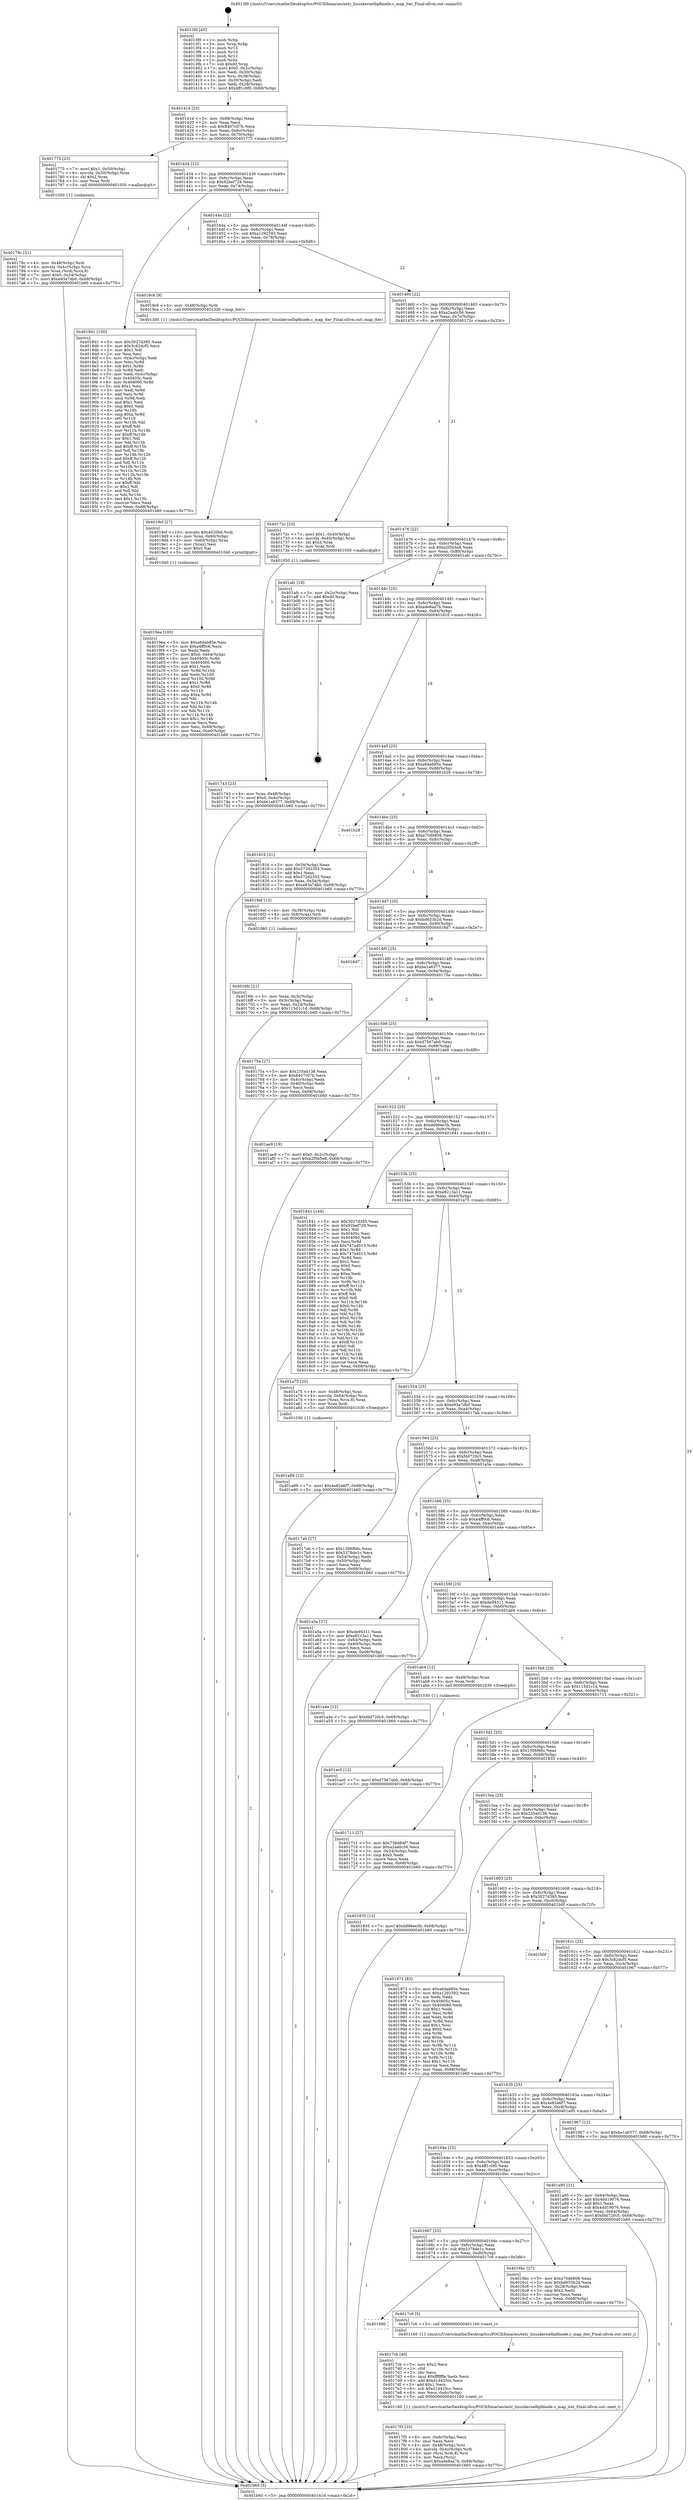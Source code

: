 digraph "0x4013f0" {
  label = "0x4013f0 (/mnt/c/Users/mathe/Desktop/tcc/POCII/binaries/extr_linuxkernelbpfinode.c_map_iter_Final-ollvm.out::main(0))"
  labelloc = "t"
  node[shape=record]

  Entry [label="",width=0.3,height=0.3,shape=circle,fillcolor=black,style=filled]
  "0x40141d" [label="{
     0x40141d [23]\l
     | [instrs]\l
     &nbsp;&nbsp;0x40141d \<+3\>: mov -0x68(%rbp),%eax\l
     &nbsp;&nbsp;0x401420 \<+2\>: mov %eax,%ecx\l
     &nbsp;&nbsp;0x401422 \<+6\>: sub $0x8407c07b,%ecx\l
     &nbsp;&nbsp;0x401428 \<+3\>: mov %eax,-0x6c(%rbp)\l
     &nbsp;&nbsp;0x40142b \<+3\>: mov %ecx,-0x70(%rbp)\l
     &nbsp;&nbsp;0x40142e \<+6\>: je 0000000000401775 \<main+0x385\>\l
  }"]
  "0x401775" [label="{
     0x401775 [23]\l
     | [instrs]\l
     &nbsp;&nbsp;0x401775 \<+7\>: movl $0x1,-0x50(%rbp)\l
     &nbsp;&nbsp;0x40177c \<+4\>: movslq -0x50(%rbp),%rax\l
     &nbsp;&nbsp;0x401780 \<+4\>: shl $0x2,%rax\l
     &nbsp;&nbsp;0x401784 \<+3\>: mov %rax,%rdi\l
     &nbsp;&nbsp;0x401787 \<+5\>: call 0000000000401050 \<malloc@plt\>\l
     | [calls]\l
     &nbsp;&nbsp;0x401050 \{1\} (unknown)\l
  }"]
  "0x401434" [label="{
     0x401434 [22]\l
     | [instrs]\l
     &nbsp;&nbsp;0x401434 \<+5\>: jmp 0000000000401439 \<main+0x49\>\l
     &nbsp;&nbsp;0x401439 \<+3\>: mov -0x6c(%rbp),%eax\l
     &nbsp;&nbsp;0x40143c \<+5\>: sub $0x92bef729,%eax\l
     &nbsp;&nbsp;0x401441 \<+3\>: mov %eax,-0x74(%rbp)\l
     &nbsp;&nbsp;0x401444 \<+6\>: je 00000000004018d1 \<main+0x4e1\>\l
  }"]
  Exit [label="",width=0.3,height=0.3,shape=circle,fillcolor=black,style=filled,peripheries=2]
  "0x4018d1" [label="{
     0x4018d1 [150]\l
     | [instrs]\l
     &nbsp;&nbsp;0x4018d1 \<+5\>: mov $0x3027d385,%eax\l
     &nbsp;&nbsp;0x4018d6 \<+5\>: mov $0x3c82dcf5,%ecx\l
     &nbsp;&nbsp;0x4018db \<+2\>: mov $0x1,%dl\l
     &nbsp;&nbsp;0x4018dd \<+2\>: xor %esi,%esi\l
     &nbsp;&nbsp;0x4018df \<+3\>: mov -0x4c(%rbp),%edi\l
     &nbsp;&nbsp;0x4018e2 \<+3\>: mov %esi,%r8d\l
     &nbsp;&nbsp;0x4018e5 \<+4\>: sub $0x1,%r8d\l
     &nbsp;&nbsp;0x4018e9 \<+3\>: sub %r8d,%edi\l
     &nbsp;&nbsp;0x4018ec \<+3\>: mov %edi,-0x4c(%rbp)\l
     &nbsp;&nbsp;0x4018ef \<+7\>: mov 0x40405c,%edi\l
     &nbsp;&nbsp;0x4018f6 \<+8\>: mov 0x404060,%r8d\l
     &nbsp;&nbsp;0x4018fe \<+3\>: sub $0x1,%esi\l
     &nbsp;&nbsp;0x401901 \<+3\>: mov %edi,%r9d\l
     &nbsp;&nbsp;0x401904 \<+3\>: add %esi,%r9d\l
     &nbsp;&nbsp;0x401907 \<+4\>: imul %r9d,%edi\l
     &nbsp;&nbsp;0x40190b \<+3\>: and $0x1,%edi\l
     &nbsp;&nbsp;0x40190e \<+3\>: cmp $0x0,%edi\l
     &nbsp;&nbsp;0x401911 \<+4\>: sete %r10b\l
     &nbsp;&nbsp;0x401915 \<+4\>: cmp $0xa,%r8d\l
     &nbsp;&nbsp;0x401919 \<+4\>: setl %r11b\l
     &nbsp;&nbsp;0x40191d \<+3\>: mov %r10b,%bl\l
     &nbsp;&nbsp;0x401920 \<+3\>: xor $0xff,%bl\l
     &nbsp;&nbsp;0x401923 \<+3\>: mov %r11b,%r14b\l
     &nbsp;&nbsp;0x401926 \<+4\>: xor $0xff,%r14b\l
     &nbsp;&nbsp;0x40192a \<+3\>: xor $0x1,%dl\l
     &nbsp;&nbsp;0x40192d \<+3\>: mov %bl,%r15b\l
     &nbsp;&nbsp;0x401930 \<+4\>: and $0xff,%r15b\l
     &nbsp;&nbsp;0x401934 \<+3\>: and %dl,%r10b\l
     &nbsp;&nbsp;0x401937 \<+3\>: mov %r14b,%r12b\l
     &nbsp;&nbsp;0x40193a \<+4\>: and $0xff,%r12b\l
     &nbsp;&nbsp;0x40193e \<+3\>: and %dl,%r11b\l
     &nbsp;&nbsp;0x401941 \<+3\>: or %r10b,%r15b\l
     &nbsp;&nbsp;0x401944 \<+3\>: or %r11b,%r12b\l
     &nbsp;&nbsp;0x401947 \<+3\>: xor %r12b,%r15b\l
     &nbsp;&nbsp;0x40194a \<+3\>: or %r14b,%bl\l
     &nbsp;&nbsp;0x40194d \<+3\>: xor $0xff,%bl\l
     &nbsp;&nbsp;0x401950 \<+3\>: or $0x1,%dl\l
     &nbsp;&nbsp;0x401953 \<+2\>: and %dl,%bl\l
     &nbsp;&nbsp;0x401955 \<+3\>: or %bl,%r15b\l
     &nbsp;&nbsp;0x401958 \<+4\>: test $0x1,%r15b\l
     &nbsp;&nbsp;0x40195c \<+3\>: cmovne %ecx,%eax\l
     &nbsp;&nbsp;0x40195f \<+3\>: mov %eax,-0x68(%rbp)\l
     &nbsp;&nbsp;0x401962 \<+5\>: jmp 0000000000401b60 \<main+0x770\>\l
  }"]
  "0x40144a" [label="{
     0x40144a [22]\l
     | [instrs]\l
     &nbsp;&nbsp;0x40144a \<+5\>: jmp 000000000040144f \<main+0x5f\>\l
     &nbsp;&nbsp;0x40144f \<+3\>: mov -0x6c(%rbp),%eax\l
     &nbsp;&nbsp;0x401452 \<+5\>: sub $0xa1292393,%eax\l
     &nbsp;&nbsp;0x401457 \<+3\>: mov %eax,-0x78(%rbp)\l
     &nbsp;&nbsp;0x40145a \<+6\>: je 00000000004019c6 \<main+0x5d6\>\l
  }"]
  "0x401ac0" [label="{
     0x401ac0 [12]\l
     | [instrs]\l
     &nbsp;&nbsp;0x401ac0 \<+7\>: movl $0xd7567ab0,-0x68(%rbp)\l
     &nbsp;&nbsp;0x401ac7 \<+5\>: jmp 0000000000401b60 \<main+0x770\>\l
  }"]
  "0x4019c6" [label="{
     0x4019c6 [9]\l
     | [instrs]\l
     &nbsp;&nbsp;0x4019c6 \<+4\>: mov -0x48(%rbp),%rdi\l
     &nbsp;&nbsp;0x4019ca \<+5\>: call 00000000004013d0 \<map_iter\>\l
     | [calls]\l
     &nbsp;&nbsp;0x4013d0 \{1\} (/mnt/c/Users/mathe/Desktop/tcc/POCII/binaries/extr_linuxkernelbpfinode.c_map_iter_Final-ollvm.out::map_iter)\l
  }"]
  "0x401460" [label="{
     0x401460 [22]\l
     | [instrs]\l
     &nbsp;&nbsp;0x401460 \<+5\>: jmp 0000000000401465 \<main+0x75\>\l
     &nbsp;&nbsp;0x401465 \<+3\>: mov -0x6c(%rbp),%eax\l
     &nbsp;&nbsp;0x401468 \<+5\>: sub $0xa2aa0c56,%eax\l
     &nbsp;&nbsp;0x40146d \<+3\>: mov %eax,-0x7c(%rbp)\l
     &nbsp;&nbsp;0x401470 \<+6\>: je 000000000040172c \<main+0x33c\>\l
  }"]
  "0x401a89" [label="{
     0x401a89 [12]\l
     | [instrs]\l
     &nbsp;&nbsp;0x401a89 \<+7\>: movl $0x4e82e6f7,-0x68(%rbp)\l
     &nbsp;&nbsp;0x401a90 \<+5\>: jmp 0000000000401b60 \<main+0x770\>\l
  }"]
  "0x40172c" [label="{
     0x40172c [23]\l
     | [instrs]\l
     &nbsp;&nbsp;0x40172c \<+7\>: movl $0x1,-0x40(%rbp)\l
     &nbsp;&nbsp;0x401733 \<+4\>: movslq -0x40(%rbp),%rax\l
     &nbsp;&nbsp;0x401737 \<+4\>: shl $0x3,%rax\l
     &nbsp;&nbsp;0x40173b \<+3\>: mov %rax,%rdi\l
     &nbsp;&nbsp;0x40173e \<+5\>: call 0000000000401050 \<malloc@plt\>\l
     | [calls]\l
     &nbsp;&nbsp;0x401050 \{1\} (unknown)\l
  }"]
  "0x401476" [label="{
     0x401476 [22]\l
     | [instrs]\l
     &nbsp;&nbsp;0x401476 \<+5\>: jmp 000000000040147b \<main+0x8b\>\l
     &nbsp;&nbsp;0x40147b \<+3\>: mov -0x6c(%rbp),%eax\l
     &nbsp;&nbsp;0x40147e \<+5\>: sub $0xa2f5b5e8,%eax\l
     &nbsp;&nbsp;0x401483 \<+3\>: mov %eax,-0x80(%rbp)\l
     &nbsp;&nbsp;0x401486 \<+6\>: je 0000000000401afc \<main+0x70c\>\l
  }"]
  "0x4019ea" [label="{
     0x4019ea [100]\l
     | [instrs]\l
     &nbsp;&nbsp;0x4019ea \<+5\>: mov $0xa6dab85e,%esi\l
     &nbsp;&nbsp;0x4019ef \<+5\>: mov $0xa4ff0c6,%ecx\l
     &nbsp;&nbsp;0x4019f4 \<+2\>: xor %edx,%edx\l
     &nbsp;&nbsp;0x4019f6 \<+7\>: movl $0x0,-0x64(%rbp)\l
     &nbsp;&nbsp;0x4019fd \<+8\>: mov 0x40405c,%r8d\l
     &nbsp;&nbsp;0x401a05 \<+8\>: mov 0x404060,%r9d\l
     &nbsp;&nbsp;0x401a0d \<+3\>: sub $0x1,%edx\l
     &nbsp;&nbsp;0x401a10 \<+3\>: mov %r8d,%r10d\l
     &nbsp;&nbsp;0x401a13 \<+3\>: add %edx,%r10d\l
     &nbsp;&nbsp;0x401a16 \<+4\>: imul %r10d,%r8d\l
     &nbsp;&nbsp;0x401a1a \<+4\>: and $0x1,%r8d\l
     &nbsp;&nbsp;0x401a1e \<+4\>: cmp $0x0,%r8d\l
     &nbsp;&nbsp;0x401a22 \<+4\>: sete %r11b\l
     &nbsp;&nbsp;0x401a26 \<+4\>: cmp $0xa,%r9d\l
     &nbsp;&nbsp;0x401a2a \<+3\>: setl %bl\l
     &nbsp;&nbsp;0x401a2d \<+3\>: mov %r11b,%r14b\l
     &nbsp;&nbsp;0x401a30 \<+3\>: and %bl,%r14b\l
     &nbsp;&nbsp;0x401a33 \<+3\>: xor %bl,%r11b\l
     &nbsp;&nbsp;0x401a36 \<+3\>: or %r11b,%r14b\l
     &nbsp;&nbsp;0x401a39 \<+4\>: test $0x1,%r14b\l
     &nbsp;&nbsp;0x401a3d \<+3\>: cmovne %ecx,%esi\l
     &nbsp;&nbsp;0x401a40 \<+3\>: mov %esi,-0x68(%rbp)\l
     &nbsp;&nbsp;0x401a43 \<+6\>: mov %eax,-0xe0(%rbp)\l
     &nbsp;&nbsp;0x401a49 \<+5\>: jmp 0000000000401b60 \<main+0x770\>\l
  }"]
  "0x401afc" [label="{
     0x401afc [19]\l
     | [instrs]\l
     &nbsp;&nbsp;0x401afc \<+3\>: mov -0x2c(%rbp),%eax\l
     &nbsp;&nbsp;0x401aff \<+7\>: add $0xd0,%rsp\l
     &nbsp;&nbsp;0x401b06 \<+1\>: pop %rbx\l
     &nbsp;&nbsp;0x401b07 \<+2\>: pop %r12\l
     &nbsp;&nbsp;0x401b09 \<+2\>: pop %r14\l
     &nbsp;&nbsp;0x401b0b \<+2\>: pop %r15\l
     &nbsp;&nbsp;0x401b0d \<+1\>: pop %rbp\l
     &nbsp;&nbsp;0x401b0e \<+1\>: ret\l
  }"]
  "0x40148c" [label="{
     0x40148c [25]\l
     | [instrs]\l
     &nbsp;&nbsp;0x40148c \<+5\>: jmp 0000000000401491 \<main+0xa1\>\l
     &nbsp;&nbsp;0x401491 \<+3\>: mov -0x6c(%rbp),%eax\l
     &nbsp;&nbsp;0x401494 \<+5\>: sub $0xa4e8aa7b,%eax\l
     &nbsp;&nbsp;0x401499 \<+6\>: mov %eax,-0x84(%rbp)\l
     &nbsp;&nbsp;0x40149f \<+6\>: je 0000000000401816 \<main+0x426\>\l
  }"]
  "0x4019cf" [label="{
     0x4019cf [27]\l
     | [instrs]\l
     &nbsp;&nbsp;0x4019cf \<+10\>: movabs $0x4020b6,%rdi\l
     &nbsp;&nbsp;0x4019d9 \<+4\>: mov %rax,-0x60(%rbp)\l
     &nbsp;&nbsp;0x4019dd \<+4\>: mov -0x60(%rbp),%rax\l
     &nbsp;&nbsp;0x4019e1 \<+2\>: mov (%rax),%esi\l
     &nbsp;&nbsp;0x4019e3 \<+2\>: mov $0x0,%al\l
     &nbsp;&nbsp;0x4019e5 \<+5\>: call 0000000000401040 \<printf@plt\>\l
     | [calls]\l
     &nbsp;&nbsp;0x401040 \{1\} (unknown)\l
  }"]
  "0x401816" [label="{
     0x401816 [31]\l
     | [instrs]\l
     &nbsp;&nbsp;0x401816 \<+3\>: mov -0x54(%rbp),%eax\l
     &nbsp;&nbsp;0x401819 \<+5\>: add $0x572d2355,%eax\l
     &nbsp;&nbsp;0x40181e \<+3\>: add $0x1,%eax\l
     &nbsp;&nbsp;0x401821 \<+5\>: sub $0x572d2355,%eax\l
     &nbsp;&nbsp;0x401826 \<+3\>: mov %eax,-0x54(%rbp)\l
     &nbsp;&nbsp;0x401829 \<+7\>: movl $0xe93a7db0,-0x68(%rbp)\l
     &nbsp;&nbsp;0x401830 \<+5\>: jmp 0000000000401b60 \<main+0x770\>\l
  }"]
  "0x4014a5" [label="{
     0x4014a5 [25]\l
     | [instrs]\l
     &nbsp;&nbsp;0x4014a5 \<+5\>: jmp 00000000004014aa \<main+0xba\>\l
     &nbsp;&nbsp;0x4014aa \<+3\>: mov -0x6c(%rbp),%eax\l
     &nbsp;&nbsp;0x4014ad \<+5\>: sub $0xa6dab85e,%eax\l
     &nbsp;&nbsp;0x4014b2 \<+6\>: mov %eax,-0x88(%rbp)\l
     &nbsp;&nbsp;0x4014b8 \<+6\>: je 0000000000401b28 \<main+0x738\>\l
  }"]
  "0x4017f3" [label="{
     0x4017f3 [35]\l
     | [instrs]\l
     &nbsp;&nbsp;0x4017f3 \<+6\>: mov -0xdc(%rbp),%ecx\l
     &nbsp;&nbsp;0x4017f9 \<+3\>: imul %eax,%ecx\l
     &nbsp;&nbsp;0x4017fc \<+4\>: mov -0x48(%rbp),%rsi\l
     &nbsp;&nbsp;0x401800 \<+4\>: movslq -0x4c(%rbp),%rdi\l
     &nbsp;&nbsp;0x401804 \<+4\>: mov (%rsi,%rdi,8),%rsi\l
     &nbsp;&nbsp;0x401808 \<+2\>: mov %ecx,(%rsi)\l
     &nbsp;&nbsp;0x40180a \<+7\>: movl $0xa4e8aa7b,-0x68(%rbp)\l
     &nbsp;&nbsp;0x401811 \<+5\>: jmp 0000000000401b60 \<main+0x770\>\l
  }"]
  "0x401b28" [label="{
     0x401b28\l
  }", style=dashed]
  "0x4014be" [label="{
     0x4014be [25]\l
     | [instrs]\l
     &nbsp;&nbsp;0x4014be \<+5\>: jmp 00000000004014c3 \<main+0xd3\>\l
     &nbsp;&nbsp;0x4014c3 \<+3\>: mov -0x6c(%rbp),%eax\l
     &nbsp;&nbsp;0x4014c6 \<+5\>: sub $0xa70d6808,%eax\l
     &nbsp;&nbsp;0x4014cb \<+6\>: mov %eax,-0x8c(%rbp)\l
     &nbsp;&nbsp;0x4014d1 \<+6\>: je 00000000004016ef \<main+0x2ff\>\l
  }"]
  "0x4017cb" [label="{
     0x4017cb [40]\l
     | [instrs]\l
     &nbsp;&nbsp;0x4017cb \<+5\>: mov $0x2,%ecx\l
     &nbsp;&nbsp;0x4017d0 \<+1\>: cltd\l
     &nbsp;&nbsp;0x4017d1 \<+2\>: idiv %ecx\l
     &nbsp;&nbsp;0x4017d3 \<+6\>: imul $0xfffffffe,%edx,%ecx\l
     &nbsp;&nbsp;0x4017d9 \<+6\>: add $0xd1d433cc,%ecx\l
     &nbsp;&nbsp;0x4017df \<+3\>: add $0x1,%ecx\l
     &nbsp;&nbsp;0x4017e2 \<+6\>: sub $0xd1d433cc,%ecx\l
     &nbsp;&nbsp;0x4017e8 \<+6\>: mov %ecx,-0xdc(%rbp)\l
     &nbsp;&nbsp;0x4017ee \<+5\>: call 0000000000401160 \<next_i\>\l
     | [calls]\l
     &nbsp;&nbsp;0x401160 \{1\} (/mnt/c/Users/mathe/Desktop/tcc/POCII/binaries/extr_linuxkernelbpfinode.c_map_iter_Final-ollvm.out::next_i)\l
  }"]
  "0x4016ef" [label="{
     0x4016ef [13]\l
     | [instrs]\l
     &nbsp;&nbsp;0x4016ef \<+4\>: mov -0x38(%rbp),%rax\l
     &nbsp;&nbsp;0x4016f3 \<+4\>: mov 0x8(%rax),%rdi\l
     &nbsp;&nbsp;0x4016f7 \<+5\>: call 0000000000401060 \<atoi@plt\>\l
     | [calls]\l
     &nbsp;&nbsp;0x401060 \{1\} (unknown)\l
  }"]
  "0x4014d7" [label="{
     0x4014d7 [25]\l
     | [instrs]\l
     &nbsp;&nbsp;0x4014d7 \<+5\>: jmp 00000000004014dc \<main+0xec\>\l
     &nbsp;&nbsp;0x4014dc \<+3\>: mov -0x6c(%rbp),%eax\l
     &nbsp;&nbsp;0x4014df \<+5\>: sub $0xbd653b2d,%eax\l
     &nbsp;&nbsp;0x4014e4 \<+6\>: mov %eax,-0x90(%rbp)\l
     &nbsp;&nbsp;0x4014ea \<+6\>: je 00000000004016d7 \<main+0x2e7\>\l
  }"]
  "0x401680" [label="{
     0x401680\l
  }", style=dashed]
  "0x4016d7" [label="{
     0x4016d7\l
  }", style=dashed]
  "0x4014f0" [label="{
     0x4014f0 [25]\l
     | [instrs]\l
     &nbsp;&nbsp;0x4014f0 \<+5\>: jmp 00000000004014f5 \<main+0x105\>\l
     &nbsp;&nbsp;0x4014f5 \<+3\>: mov -0x6c(%rbp),%eax\l
     &nbsp;&nbsp;0x4014f8 \<+5\>: sub $0xbe1a6377,%eax\l
     &nbsp;&nbsp;0x4014fd \<+6\>: mov %eax,-0x94(%rbp)\l
     &nbsp;&nbsp;0x401503 \<+6\>: je 000000000040175a \<main+0x36a\>\l
  }"]
  "0x4017c6" [label="{
     0x4017c6 [5]\l
     | [instrs]\l
     &nbsp;&nbsp;0x4017c6 \<+5\>: call 0000000000401160 \<next_i\>\l
     | [calls]\l
     &nbsp;&nbsp;0x401160 \{1\} (/mnt/c/Users/mathe/Desktop/tcc/POCII/binaries/extr_linuxkernelbpfinode.c_map_iter_Final-ollvm.out::next_i)\l
  }"]
  "0x40175a" [label="{
     0x40175a [27]\l
     | [instrs]\l
     &nbsp;&nbsp;0x40175a \<+5\>: mov $0x235a0138,%eax\l
     &nbsp;&nbsp;0x40175f \<+5\>: mov $0x8407c07b,%ecx\l
     &nbsp;&nbsp;0x401764 \<+3\>: mov -0x4c(%rbp),%edx\l
     &nbsp;&nbsp;0x401767 \<+3\>: cmp -0x40(%rbp),%edx\l
     &nbsp;&nbsp;0x40176a \<+3\>: cmovl %ecx,%eax\l
     &nbsp;&nbsp;0x40176d \<+3\>: mov %eax,-0x68(%rbp)\l
     &nbsp;&nbsp;0x401770 \<+5\>: jmp 0000000000401b60 \<main+0x770\>\l
  }"]
  "0x401509" [label="{
     0x401509 [25]\l
     | [instrs]\l
     &nbsp;&nbsp;0x401509 \<+5\>: jmp 000000000040150e \<main+0x11e\>\l
     &nbsp;&nbsp;0x40150e \<+3\>: mov -0x6c(%rbp),%eax\l
     &nbsp;&nbsp;0x401511 \<+5\>: sub $0xd7567ab0,%eax\l
     &nbsp;&nbsp;0x401516 \<+6\>: mov %eax,-0x98(%rbp)\l
     &nbsp;&nbsp;0x40151c \<+6\>: je 0000000000401ae9 \<main+0x6f9\>\l
  }"]
  "0x40178c" [label="{
     0x40178c [31]\l
     | [instrs]\l
     &nbsp;&nbsp;0x40178c \<+4\>: mov -0x48(%rbp),%rdi\l
     &nbsp;&nbsp;0x401790 \<+4\>: movslq -0x4c(%rbp),%rcx\l
     &nbsp;&nbsp;0x401794 \<+4\>: mov %rax,(%rdi,%rcx,8)\l
     &nbsp;&nbsp;0x401798 \<+7\>: movl $0x0,-0x54(%rbp)\l
     &nbsp;&nbsp;0x40179f \<+7\>: movl $0xe93a7db0,-0x68(%rbp)\l
     &nbsp;&nbsp;0x4017a6 \<+5\>: jmp 0000000000401b60 \<main+0x770\>\l
  }"]
  "0x401ae9" [label="{
     0x401ae9 [19]\l
     | [instrs]\l
     &nbsp;&nbsp;0x401ae9 \<+7\>: movl $0x0,-0x2c(%rbp)\l
     &nbsp;&nbsp;0x401af0 \<+7\>: movl $0xa2f5b5e8,-0x68(%rbp)\l
     &nbsp;&nbsp;0x401af7 \<+5\>: jmp 0000000000401b60 \<main+0x770\>\l
  }"]
  "0x401522" [label="{
     0x401522 [25]\l
     | [instrs]\l
     &nbsp;&nbsp;0x401522 \<+5\>: jmp 0000000000401527 \<main+0x137\>\l
     &nbsp;&nbsp;0x401527 \<+3\>: mov -0x6c(%rbp),%eax\l
     &nbsp;&nbsp;0x40152a \<+5\>: sub $0xdd96ee3b,%eax\l
     &nbsp;&nbsp;0x40152f \<+6\>: mov %eax,-0x9c(%rbp)\l
     &nbsp;&nbsp;0x401535 \<+6\>: je 0000000000401841 \<main+0x451\>\l
  }"]
  "0x401743" [label="{
     0x401743 [23]\l
     | [instrs]\l
     &nbsp;&nbsp;0x401743 \<+4\>: mov %rax,-0x48(%rbp)\l
     &nbsp;&nbsp;0x401747 \<+7\>: movl $0x0,-0x4c(%rbp)\l
     &nbsp;&nbsp;0x40174e \<+7\>: movl $0xbe1a6377,-0x68(%rbp)\l
     &nbsp;&nbsp;0x401755 \<+5\>: jmp 0000000000401b60 \<main+0x770\>\l
  }"]
  "0x401841" [label="{
     0x401841 [144]\l
     | [instrs]\l
     &nbsp;&nbsp;0x401841 \<+5\>: mov $0x3027d385,%eax\l
     &nbsp;&nbsp;0x401846 \<+5\>: mov $0x92bef729,%ecx\l
     &nbsp;&nbsp;0x40184b \<+2\>: mov $0x1,%dl\l
     &nbsp;&nbsp;0x40184d \<+7\>: mov 0x40405c,%esi\l
     &nbsp;&nbsp;0x401854 \<+7\>: mov 0x404060,%edi\l
     &nbsp;&nbsp;0x40185b \<+3\>: mov %esi,%r8d\l
     &nbsp;&nbsp;0x40185e \<+7\>: add $0x747a4013,%r8d\l
     &nbsp;&nbsp;0x401865 \<+4\>: sub $0x1,%r8d\l
     &nbsp;&nbsp;0x401869 \<+7\>: sub $0x747a4013,%r8d\l
     &nbsp;&nbsp;0x401870 \<+4\>: imul %r8d,%esi\l
     &nbsp;&nbsp;0x401874 \<+3\>: and $0x1,%esi\l
     &nbsp;&nbsp;0x401877 \<+3\>: cmp $0x0,%esi\l
     &nbsp;&nbsp;0x40187a \<+4\>: sete %r9b\l
     &nbsp;&nbsp;0x40187e \<+3\>: cmp $0xa,%edi\l
     &nbsp;&nbsp;0x401881 \<+4\>: setl %r10b\l
     &nbsp;&nbsp;0x401885 \<+3\>: mov %r9b,%r11b\l
     &nbsp;&nbsp;0x401888 \<+4\>: xor $0xff,%r11b\l
     &nbsp;&nbsp;0x40188c \<+3\>: mov %r10b,%bl\l
     &nbsp;&nbsp;0x40188f \<+3\>: xor $0xff,%bl\l
     &nbsp;&nbsp;0x401892 \<+3\>: xor $0x0,%dl\l
     &nbsp;&nbsp;0x401895 \<+3\>: mov %r11b,%r14b\l
     &nbsp;&nbsp;0x401898 \<+4\>: and $0x0,%r14b\l
     &nbsp;&nbsp;0x40189c \<+3\>: and %dl,%r9b\l
     &nbsp;&nbsp;0x40189f \<+3\>: mov %bl,%r15b\l
     &nbsp;&nbsp;0x4018a2 \<+4\>: and $0x0,%r15b\l
     &nbsp;&nbsp;0x4018a6 \<+3\>: and %dl,%r10b\l
     &nbsp;&nbsp;0x4018a9 \<+3\>: or %r9b,%r14b\l
     &nbsp;&nbsp;0x4018ac \<+3\>: or %r10b,%r15b\l
     &nbsp;&nbsp;0x4018af \<+3\>: xor %r15b,%r14b\l
     &nbsp;&nbsp;0x4018b2 \<+3\>: or %bl,%r11b\l
     &nbsp;&nbsp;0x4018b5 \<+4\>: xor $0xff,%r11b\l
     &nbsp;&nbsp;0x4018b9 \<+3\>: or $0x0,%dl\l
     &nbsp;&nbsp;0x4018bc \<+3\>: and %dl,%r11b\l
     &nbsp;&nbsp;0x4018bf \<+3\>: or %r11b,%r14b\l
     &nbsp;&nbsp;0x4018c2 \<+4\>: test $0x1,%r14b\l
     &nbsp;&nbsp;0x4018c6 \<+3\>: cmovne %ecx,%eax\l
     &nbsp;&nbsp;0x4018c9 \<+3\>: mov %eax,-0x68(%rbp)\l
     &nbsp;&nbsp;0x4018cc \<+5\>: jmp 0000000000401b60 \<main+0x770\>\l
  }"]
  "0x40153b" [label="{
     0x40153b [25]\l
     | [instrs]\l
     &nbsp;&nbsp;0x40153b \<+5\>: jmp 0000000000401540 \<main+0x150\>\l
     &nbsp;&nbsp;0x401540 \<+3\>: mov -0x6c(%rbp),%eax\l
     &nbsp;&nbsp;0x401543 \<+5\>: sub $0xe8213a11,%eax\l
     &nbsp;&nbsp;0x401548 \<+6\>: mov %eax,-0xa0(%rbp)\l
     &nbsp;&nbsp;0x40154e \<+6\>: je 0000000000401a75 \<main+0x685\>\l
  }"]
  "0x4016fc" [label="{
     0x4016fc [21]\l
     | [instrs]\l
     &nbsp;&nbsp;0x4016fc \<+3\>: mov %eax,-0x3c(%rbp)\l
     &nbsp;&nbsp;0x4016ff \<+3\>: mov -0x3c(%rbp),%eax\l
     &nbsp;&nbsp;0x401702 \<+3\>: mov %eax,-0x24(%rbp)\l
     &nbsp;&nbsp;0x401705 \<+7\>: movl $0x115d1c1d,-0x68(%rbp)\l
     &nbsp;&nbsp;0x40170c \<+5\>: jmp 0000000000401b60 \<main+0x770\>\l
  }"]
  "0x401a75" [label="{
     0x401a75 [20]\l
     | [instrs]\l
     &nbsp;&nbsp;0x401a75 \<+4\>: mov -0x48(%rbp),%rax\l
     &nbsp;&nbsp;0x401a79 \<+4\>: movslq -0x64(%rbp),%rcx\l
     &nbsp;&nbsp;0x401a7d \<+4\>: mov (%rax,%rcx,8),%rax\l
     &nbsp;&nbsp;0x401a81 \<+3\>: mov %rax,%rdi\l
     &nbsp;&nbsp;0x401a84 \<+5\>: call 0000000000401030 \<free@plt\>\l
     | [calls]\l
     &nbsp;&nbsp;0x401030 \{1\} (unknown)\l
  }"]
  "0x401554" [label="{
     0x401554 [25]\l
     | [instrs]\l
     &nbsp;&nbsp;0x401554 \<+5\>: jmp 0000000000401559 \<main+0x169\>\l
     &nbsp;&nbsp;0x401559 \<+3\>: mov -0x6c(%rbp),%eax\l
     &nbsp;&nbsp;0x40155c \<+5\>: sub $0xe93a7db0,%eax\l
     &nbsp;&nbsp;0x401561 \<+6\>: mov %eax,-0xa4(%rbp)\l
     &nbsp;&nbsp;0x401567 \<+6\>: je 00000000004017ab \<main+0x3bb\>\l
  }"]
  "0x4013f0" [label="{
     0x4013f0 [45]\l
     | [instrs]\l
     &nbsp;&nbsp;0x4013f0 \<+1\>: push %rbp\l
     &nbsp;&nbsp;0x4013f1 \<+3\>: mov %rsp,%rbp\l
     &nbsp;&nbsp;0x4013f4 \<+2\>: push %r15\l
     &nbsp;&nbsp;0x4013f6 \<+2\>: push %r14\l
     &nbsp;&nbsp;0x4013f8 \<+2\>: push %r12\l
     &nbsp;&nbsp;0x4013fa \<+1\>: push %rbx\l
     &nbsp;&nbsp;0x4013fb \<+7\>: sub $0xd0,%rsp\l
     &nbsp;&nbsp;0x401402 \<+7\>: movl $0x0,-0x2c(%rbp)\l
     &nbsp;&nbsp;0x401409 \<+3\>: mov %edi,-0x30(%rbp)\l
     &nbsp;&nbsp;0x40140c \<+4\>: mov %rsi,-0x38(%rbp)\l
     &nbsp;&nbsp;0x401410 \<+3\>: mov -0x30(%rbp),%edi\l
     &nbsp;&nbsp;0x401413 \<+3\>: mov %edi,-0x28(%rbp)\l
     &nbsp;&nbsp;0x401416 \<+7\>: movl $0x4ff1c0f0,-0x68(%rbp)\l
  }"]
  "0x4017ab" [label="{
     0x4017ab [27]\l
     | [instrs]\l
     &nbsp;&nbsp;0x4017ab \<+5\>: mov $0x1306f66c,%eax\l
     &nbsp;&nbsp;0x4017b0 \<+5\>: mov $0x5378de1c,%ecx\l
     &nbsp;&nbsp;0x4017b5 \<+3\>: mov -0x54(%rbp),%edx\l
     &nbsp;&nbsp;0x4017b8 \<+3\>: cmp -0x50(%rbp),%edx\l
     &nbsp;&nbsp;0x4017bb \<+3\>: cmovl %ecx,%eax\l
     &nbsp;&nbsp;0x4017be \<+3\>: mov %eax,-0x68(%rbp)\l
     &nbsp;&nbsp;0x4017c1 \<+5\>: jmp 0000000000401b60 \<main+0x770\>\l
  }"]
  "0x40156d" [label="{
     0x40156d [25]\l
     | [instrs]\l
     &nbsp;&nbsp;0x40156d \<+5\>: jmp 0000000000401572 \<main+0x182\>\l
     &nbsp;&nbsp;0x401572 \<+3\>: mov -0x6c(%rbp),%eax\l
     &nbsp;&nbsp;0x401575 \<+5\>: sub $0xfdd720c5,%eax\l
     &nbsp;&nbsp;0x40157a \<+6\>: mov %eax,-0xa8(%rbp)\l
     &nbsp;&nbsp;0x401580 \<+6\>: je 0000000000401a5a \<main+0x66a\>\l
  }"]
  "0x401b60" [label="{
     0x401b60 [5]\l
     | [instrs]\l
     &nbsp;&nbsp;0x401b60 \<+5\>: jmp 000000000040141d \<main+0x2d\>\l
  }"]
  "0x401a5a" [label="{
     0x401a5a [27]\l
     | [instrs]\l
     &nbsp;&nbsp;0x401a5a \<+5\>: mov $0xde94311,%eax\l
     &nbsp;&nbsp;0x401a5f \<+5\>: mov $0xe8213a11,%ecx\l
     &nbsp;&nbsp;0x401a64 \<+3\>: mov -0x64(%rbp),%edx\l
     &nbsp;&nbsp;0x401a67 \<+3\>: cmp -0x40(%rbp),%edx\l
     &nbsp;&nbsp;0x401a6a \<+3\>: cmovl %ecx,%eax\l
     &nbsp;&nbsp;0x401a6d \<+3\>: mov %eax,-0x68(%rbp)\l
     &nbsp;&nbsp;0x401a70 \<+5\>: jmp 0000000000401b60 \<main+0x770\>\l
  }"]
  "0x401586" [label="{
     0x401586 [25]\l
     | [instrs]\l
     &nbsp;&nbsp;0x401586 \<+5\>: jmp 000000000040158b \<main+0x19b\>\l
     &nbsp;&nbsp;0x40158b \<+3\>: mov -0x6c(%rbp),%eax\l
     &nbsp;&nbsp;0x40158e \<+5\>: sub $0xa4ff0c6,%eax\l
     &nbsp;&nbsp;0x401593 \<+6\>: mov %eax,-0xac(%rbp)\l
     &nbsp;&nbsp;0x401599 \<+6\>: je 0000000000401a4e \<main+0x65e\>\l
  }"]
  "0x401667" [label="{
     0x401667 [25]\l
     | [instrs]\l
     &nbsp;&nbsp;0x401667 \<+5\>: jmp 000000000040166c \<main+0x27c\>\l
     &nbsp;&nbsp;0x40166c \<+3\>: mov -0x6c(%rbp),%eax\l
     &nbsp;&nbsp;0x40166f \<+5\>: sub $0x5378de1c,%eax\l
     &nbsp;&nbsp;0x401674 \<+6\>: mov %eax,-0xd0(%rbp)\l
     &nbsp;&nbsp;0x40167a \<+6\>: je 00000000004017c6 \<main+0x3d6\>\l
  }"]
  "0x401a4e" [label="{
     0x401a4e [12]\l
     | [instrs]\l
     &nbsp;&nbsp;0x401a4e \<+7\>: movl $0xfdd720c5,-0x68(%rbp)\l
     &nbsp;&nbsp;0x401a55 \<+5\>: jmp 0000000000401b60 \<main+0x770\>\l
  }"]
  "0x40159f" [label="{
     0x40159f [25]\l
     | [instrs]\l
     &nbsp;&nbsp;0x40159f \<+5\>: jmp 00000000004015a4 \<main+0x1b4\>\l
     &nbsp;&nbsp;0x4015a4 \<+3\>: mov -0x6c(%rbp),%eax\l
     &nbsp;&nbsp;0x4015a7 \<+5\>: sub $0xde94311,%eax\l
     &nbsp;&nbsp;0x4015ac \<+6\>: mov %eax,-0xb0(%rbp)\l
     &nbsp;&nbsp;0x4015b2 \<+6\>: je 0000000000401ab4 \<main+0x6c4\>\l
  }"]
  "0x4016bc" [label="{
     0x4016bc [27]\l
     | [instrs]\l
     &nbsp;&nbsp;0x4016bc \<+5\>: mov $0xa70d6808,%eax\l
     &nbsp;&nbsp;0x4016c1 \<+5\>: mov $0xbd653b2d,%ecx\l
     &nbsp;&nbsp;0x4016c6 \<+3\>: mov -0x28(%rbp),%edx\l
     &nbsp;&nbsp;0x4016c9 \<+3\>: cmp $0x2,%edx\l
     &nbsp;&nbsp;0x4016cc \<+3\>: cmovne %ecx,%eax\l
     &nbsp;&nbsp;0x4016cf \<+3\>: mov %eax,-0x68(%rbp)\l
     &nbsp;&nbsp;0x4016d2 \<+5\>: jmp 0000000000401b60 \<main+0x770\>\l
  }"]
  "0x401ab4" [label="{
     0x401ab4 [12]\l
     | [instrs]\l
     &nbsp;&nbsp;0x401ab4 \<+4\>: mov -0x48(%rbp),%rax\l
     &nbsp;&nbsp;0x401ab8 \<+3\>: mov %rax,%rdi\l
     &nbsp;&nbsp;0x401abb \<+5\>: call 0000000000401030 \<free@plt\>\l
     | [calls]\l
     &nbsp;&nbsp;0x401030 \{1\} (unknown)\l
  }"]
  "0x4015b8" [label="{
     0x4015b8 [25]\l
     | [instrs]\l
     &nbsp;&nbsp;0x4015b8 \<+5\>: jmp 00000000004015bd \<main+0x1cd\>\l
     &nbsp;&nbsp;0x4015bd \<+3\>: mov -0x6c(%rbp),%eax\l
     &nbsp;&nbsp;0x4015c0 \<+5\>: sub $0x115d1c1d,%eax\l
     &nbsp;&nbsp;0x4015c5 \<+6\>: mov %eax,-0xb4(%rbp)\l
     &nbsp;&nbsp;0x4015cb \<+6\>: je 0000000000401711 \<main+0x321\>\l
  }"]
  "0x40164e" [label="{
     0x40164e [25]\l
     | [instrs]\l
     &nbsp;&nbsp;0x40164e \<+5\>: jmp 0000000000401653 \<main+0x263\>\l
     &nbsp;&nbsp;0x401653 \<+3\>: mov -0x6c(%rbp),%eax\l
     &nbsp;&nbsp;0x401656 \<+5\>: sub $0x4ff1c0f0,%eax\l
     &nbsp;&nbsp;0x40165b \<+6\>: mov %eax,-0xcc(%rbp)\l
     &nbsp;&nbsp;0x401661 \<+6\>: je 00000000004016bc \<main+0x2cc\>\l
  }"]
  "0x401711" [label="{
     0x401711 [27]\l
     | [instrs]\l
     &nbsp;&nbsp;0x401711 \<+5\>: mov $0x738d84f7,%eax\l
     &nbsp;&nbsp;0x401716 \<+5\>: mov $0xa2aa0c56,%ecx\l
     &nbsp;&nbsp;0x40171b \<+3\>: mov -0x24(%rbp),%edx\l
     &nbsp;&nbsp;0x40171e \<+3\>: cmp $0x0,%edx\l
     &nbsp;&nbsp;0x401721 \<+3\>: cmove %ecx,%eax\l
     &nbsp;&nbsp;0x401724 \<+3\>: mov %eax,-0x68(%rbp)\l
     &nbsp;&nbsp;0x401727 \<+5\>: jmp 0000000000401b60 \<main+0x770\>\l
  }"]
  "0x4015d1" [label="{
     0x4015d1 [25]\l
     | [instrs]\l
     &nbsp;&nbsp;0x4015d1 \<+5\>: jmp 00000000004015d6 \<main+0x1e6\>\l
     &nbsp;&nbsp;0x4015d6 \<+3\>: mov -0x6c(%rbp),%eax\l
     &nbsp;&nbsp;0x4015d9 \<+5\>: sub $0x1306f66c,%eax\l
     &nbsp;&nbsp;0x4015de \<+6\>: mov %eax,-0xb8(%rbp)\l
     &nbsp;&nbsp;0x4015e4 \<+6\>: je 0000000000401835 \<main+0x445\>\l
  }"]
  "0x401a95" [label="{
     0x401a95 [31]\l
     | [instrs]\l
     &nbsp;&nbsp;0x401a95 \<+3\>: mov -0x64(%rbp),%eax\l
     &nbsp;&nbsp;0x401a98 \<+5\>: add $0x4dd19076,%eax\l
     &nbsp;&nbsp;0x401a9d \<+3\>: add $0x1,%eax\l
     &nbsp;&nbsp;0x401aa0 \<+5\>: sub $0x4dd19076,%eax\l
     &nbsp;&nbsp;0x401aa5 \<+3\>: mov %eax,-0x64(%rbp)\l
     &nbsp;&nbsp;0x401aa8 \<+7\>: movl $0xfdd720c5,-0x68(%rbp)\l
     &nbsp;&nbsp;0x401aaf \<+5\>: jmp 0000000000401b60 \<main+0x770\>\l
  }"]
  "0x401835" [label="{
     0x401835 [12]\l
     | [instrs]\l
     &nbsp;&nbsp;0x401835 \<+7\>: movl $0xdd96ee3b,-0x68(%rbp)\l
     &nbsp;&nbsp;0x40183c \<+5\>: jmp 0000000000401b60 \<main+0x770\>\l
  }"]
  "0x4015ea" [label="{
     0x4015ea [25]\l
     | [instrs]\l
     &nbsp;&nbsp;0x4015ea \<+5\>: jmp 00000000004015ef \<main+0x1ff\>\l
     &nbsp;&nbsp;0x4015ef \<+3\>: mov -0x6c(%rbp),%eax\l
     &nbsp;&nbsp;0x4015f2 \<+5\>: sub $0x235a0138,%eax\l
     &nbsp;&nbsp;0x4015f7 \<+6\>: mov %eax,-0xbc(%rbp)\l
     &nbsp;&nbsp;0x4015fd \<+6\>: je 0000000000401973 \<main+0x583\>\l
  }"]
  "0x401635" [label="{
     0x401635 [25]\l
     | [instrs]\l
     &nbsp;&nbsp;0x401635 \<+5\>: jmp 000000000040163a \<main+0x24a\>\l
     &nbsp;&nbsp;0x40163a \<+3\>: mov -0x6c(%rbp),%eax\l
     &nbsp;&nbsp;0x40163d \<+5\>: sub $0x4e82e6f7,%eax\l
     &nbsp;&nbsp;0x401642 \<+6\>: mov %eax,-0xc8(%rbp)\l
     &nbsp;&nbsp;0x401648 \<+6\>: je 0000000000401a95 \<main+0x6a5\>\l
  }"]
  "0x401973" [label="{
     0x401973 [83]\l
     | [instrs]\l
     &nbsp;&nbsp;0x401973 \<+5\>: mov $0xa6dab85e,%eax\l
     &nbsp;&nbsp;0x401978 \<+5\>: mov $0xa1292393,%ecx\l
     &nbsp;&nbsp;0x40197d \<+2\>: xor %edx,%edx\l
     &nbsp;&nbsp;0x40197f \<+7\>: mov 0x40405c,%esi\l
     &nbsp;&nbsp;0x401986 \<+7\>: mov 0x404060,%edi\l
     &nbsp;&nbsp;0x40198d \<+3\>: sub $0x1,%edx\l
     &nbsp;&nbsp;0x401990 \<+3\>: mov %esi,%r8d\l
     &nbsp;&nbsp;0x401993 \<+3\>: add %edx,%r8d\l
     &nbsp;&nbsp;0x401996 \<+4\>: imul %r8d,%esi\l
     &nbsp;&nbsp;0x40199a \<+3\>: and $0x1,%esi\l
     &nbsp;&nbsp;0x40199d \<+3\>: cmp $0x0,%esi\l
     &nbsp;&nbsp;0x4019a0 \<+4\>: sete %r9b\l
     &nbsp;&nbsp;0x4019a4 \<+3\>: cmp $0xa,%edi\l
     &nbsp;&nbsp;0x4019a7 \<+4\>: setl %r10b\l
     &nbsp;&nbsp;0x4019ab \<+3\>: mov %r9b,%r11b\l
     &nbsp;&nbsp;0x4019ae \<+3\>: and %r10b,%r11b\l
     &nbsp;&nbsp;0x4019b1 \<+3\>: xor %r10b,%r9b\l
     &nbsp;&nbsp;0x4019b4 \<+3\>: or %r9b,%r11b\l
     &nbsp;&nbsp;0x4019b7 \<+4\>: test $0x1,%r11b\l
     &nbsp;&nbsp;0x4019bb \<+3\>: cmovne %ecx,%eax\l
     &nbsp;&nbsp;0x4019be \<+3\>: mov %eax,-0x68(%rbp)\l
     &nbsp;&nbsp;0x4019c1 \<+5\>: jmp 0000000000401b60 \<main+0x770\>\l
  }"]
  "0x401603" [label="{
     0x401603 [25]\l
     | [instrs]\l
     &nbsp;&nbsp;0x401603 \<+5\>: jmp 0000000000401608 \<main+0x218\>\l
     &nbsp;&nbsp;0x401608 \<+3\>: mov -0x6c(%rbp),%eax\l
     &nbsp;&nbsp;0x40160b \<+5\>: sub $0x3027d385,%eax\l
     &nbsp;&nbsp;0x401610 \<+6\>: mov %eax,-0xc0(%rbp)\l
     &nbsp;&nbsp;0x401616 \<+6\>: je 0000000000401b0f \<main+0x71f\>\l
  }"]
  "0x401967" [label="{
     0x401967 [12]\l
     | [instrs]\l
     &nbsp;&nbsp;0x401967 \<+7\>: movl $0xbe1a6377,-0x68(%rbp)\l
     &nbsp;&nbsp;0x40196e \<+5\>: jmp 0000000000401b60 \<main+0x770\>\l
  }"]
  "0x401b0f" [label="{
     0x401b0f\l
  }", style=dashed]
  "0x40161c" [label="{
     0x40161c [25]\l
     | [instrs]\l
     &nbsp;&nbsp;0x40161c \<+5\>: jmp 0000000000401621 \<main+0x231\>\l
     &nbsp;&nbsp;0x401621 \<+3\>: mov -0x6c(%rbp),%eax\l
     &nbsp;&nbsp;0x401624 \<+5\>: sub $0x3c82dcf5,%eax\l
     &nbsp;&nbsp;0x401629 \<+6\>: mov %eax,-0xc4(%rbp)\l
     &nbsp;&nbsp;0x40162f \<+6\>: je 0000000000401967 \<main+0x577\>\l
  }"]
  Entry -> "0x4013f0" [label=" 1"]
  "0x40141d" -> "0x401775" [label=" 1"]
  "0x40141d" -> "0x401434" [label=" 24"]
  "0x401afc" -> Exit [label=" 1"]
  "0x401434" -> "0x4018d1" [label=" 1"]
  "0x401434" -> "0x40144a" [label=" 23"]
  "0x401ae9" -> "0x401b60" [label=" 1"]
  "0x40144a" -> "0x4019c6" [label=" 1"]
  "0x40144a" -> "0x401460" [label=" 22"]
  "0x401ac0" -> "0x401b60" [label=" 1"]
  "0x401460" -> "0x40172c" [label=" 1"]
  "0x401460" -> "0x401476" [label=" 21"]
  "0x401ab4" -> "0x401ac0" [label=" 1"]
  "0x401476" -> "0x401afc" [label=" 1"]
  "0x401476" -> "0x40148c" [label=" 20"]
  "0x401a95" -> "0x401b60" [label=" 1"]
  "0x40148c" -> "0x401816" [label=" 1"]
  "0x40148c" -> "0x4014a5" [label=" 19"]
  "0x401a89" -> "0x401b60" [label=" 1"]
  "0x4014a5" -> "0x401b28" [label=" 0"]
  "0x4014a5" -> "0x4014be" [label=" 19"]
  "0x401a75" -> "0x401a89" [label=" 1"]
  "0x4014be" -> "0x4016ef" [label=" 1"]
  "0x4014be" -> "0x4014d7" [label=" 18"]
  "0x401a5a" -> "0x401b60" [label=" 2"]
  "0x4014d7" -> "0x4016d7" [label=" 0"]
  "0x4014d7" -> "0x4014f0" [label=" 18"]
  "0x401a4e" -> "0x401b60" [label=" 1"]
  "0x4014f0" -> "0x40175a" [label=" 2"]
  "0x4014f0" -> "0x401509" [label=" 16"]
  "0x4019ea" -> "0x401b60" [label=" 1"]
  "0x401509" -> "0x401ae9" [label=" 1"]
  "0x401509" -> "0x401522" [label=" 15"]
  "0x4019c6" -> "0x4019cf" [label=" 1"]
  "0x401522" -> "0x401841" [label=" 1"]
  "0x401522" -> "0x40153b" [label=" 14"]
  "0x401973" -> "0x401b60" [label=" 1"]
  "0x40153b" -> "0x401a75" [label=" 1"]
  "0x40153b" -> "0x401554" [label=" 13"]
  "0x401967" -> "0x401b60" [label=" 1"]
  "0x401554" -> "0x4017ab" [label=" 2"]
  "0x401554" -> "0x40156d" [label=" 11"]
  "0x4018d1" -> "0x401b60" [label=" 1"]
  "0x40156d" -> "0x401a5a" [label=" 2"]
  "0x40156d" -> "0x401586" [label=" 9"]
  "0x401841" -> "0x401b60" [label=" 1"]
  "0x401586" -> "0x401a4e" [label=" 1"]
  "0x401586" -> "0x40159f" [label=" 8"]
  "0x401835" -> "0x401b60" [label=" 1"]
  "0x40159f" -> "0x401ab4" [label=" 1"]
  "0x40159f" -> "0x4015b8" [label=" 7"]
  "0x401816" -> "0x401b60" [label=" 1"]
  "0x4015b8" -> "0x401711" [label=" 1"]
  "0x4015b8" -> "0x4015d1" [label=" 6"]
  "0x4017cb" -> "0x4017f3" [label=" 1"]
  "0x4015d1" -> "0x401835" [label=" 1"]
  "0x4015d1" -> "0x4015ea" [label=" 5"]
  "0x4017c6" -> "0x4017cb" [label=" 1"]
  "0x4015ea" -> "0x401973" [label=" 1"]
  "0x4015ea" -> "0x401603" [label=" 4"]
  "0x401667" -> "0x4017c6" [label=" 1"]
  "0x401603" -> "0x401b0f" [label=" 0"]
  "0x401603" -> "0x40161c" [label=" 4"]
  "0x4019cf" -> "0x4019ea" [label=" 1"]
  "0x40161c" -> "0x401967" [label=" 1"]
  "0x40161c" -> "0x401635" [label=" 3"]
  "0x401667" -> "0x401680" [label=" 0"]
  "0x401635" -> "0x401a95" [label=" 1"]
  "0x401635" -> "0x40164e" [label=" 2"]
  "0x4017f3" -> "0x401b60" [label=" 1"]
  "0x40164e" -> "0x4016bc" [label=" 1"]
  "0x40164e" -> "0x401667" [label=" 1"]
  "0x4016bc" -> "0x401b60" [label=" 1"]
  "0x4013f0" -> "0x40141d" [label=" 1"]
  "0x401b60" -> "0x40141d" [label=" 24"]
  "0x4016ef" -> "0x4016fc" [label=" 1"]
  "0x4016fc" -> "0x401b60" [label=" 1"]
  "0x401711" -> "0x401b60" [label=" 1"]
  "0x40172c" -> "0x401743" [label=" 1"]
  "0x401743" -> "0x401b60" [label=" 1"]
  "0x40175a" -> "0x401b60" [label=" 2"]
  "0x401775" -> "0x40178c" [label=" 1"]
  "0x40178c" -> "0x401b60" [label=" 1"]
  "0x4017ab" -> "0x401b60" [label=" 2"]
}
